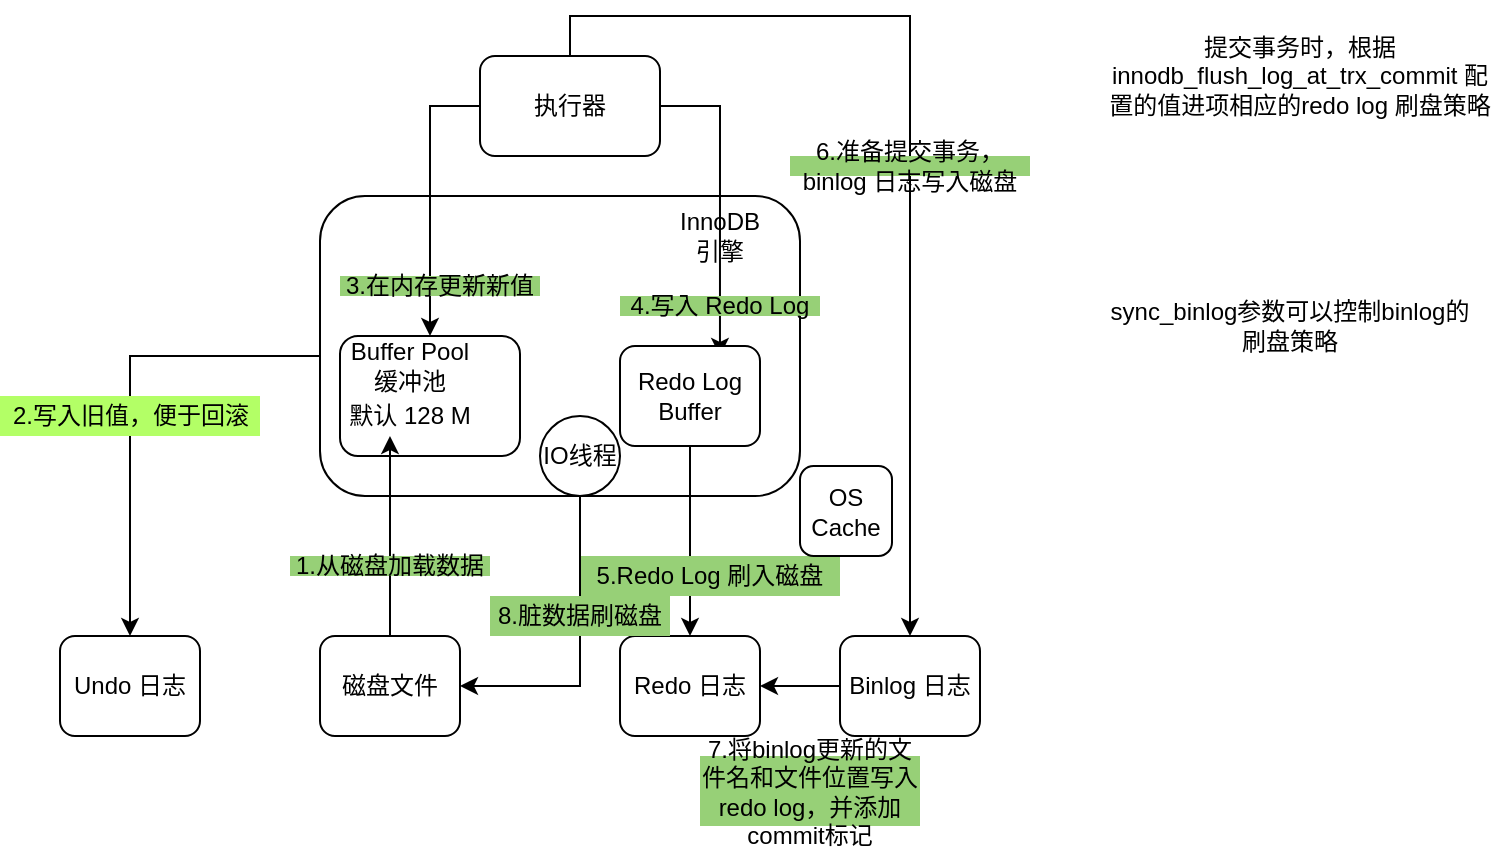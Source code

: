 <mxfile version="14.8.6" type="github">
  <diagram id="CXPO-AR_0RYmUid8dirL" name="Page-1">
    <mxGraphModel dx="981" dy="526" grid="1" gridSize="10" guides="1" tooltips="1" connect="1" arrows="1" fold="1" page="1" pageScale="1" pageWidth="827" pageHeight="1169" math="0" shadow="0">
      <root>
        <mxCell id="0" />
        <mxCell id="1" parent="0" />
        <mxCell id="n2ZijQBZMGM2VzN1pB6L-13" style="edgeStyle=orthogonalEdgeStyle;rounded=0;orthogonalLoop=1;jettySize=auto;html=1;entryX=0.5;entryY=0;entryDx=0;entryDy=0;startArrow=none;" edge="1" parent="1" source="n2ZijQBZMGM2VzN1pB6L-14" target="n2ZijQBZMGM2VzN1pB6L-9">
          <mxGeometry relative="1" as="geometry" />
        </mxCell>
        <mxCell id="n2ZijQBZMGM2VzN1pB6L-1" value="" style="rounded=1;whiteSpace=wrap;html=1;" vertex="1" parent="1">
          <mxGeometry x="250" y="240" width="240" height="150" as="geometry" />
        </mxCell>
        <mxCell id="n2ZijQBZMGM2VzN1pB6L-31" style="edgeStyle=orthogonalEdgeStyle;rounded=0;orthogonalLoop=1;jettySize=auto;html=1;exitX=0;exitY=0.5;exitDx=0;exitDy=0;entryX=0.5;entryY=0;entryDx=0;entryDy=0;" edge="1" parent="1" source="n2ZijQBZMGM2VzN1pB6L-2" target="n2ZijQBZMGM2VzN1pB6L-5">
          <mxGeometry relative="1" as="geometry" />
        </mxCell>
        <mxCell id="n2ZijQBZMGM2VzN1pB6L-32" style="edgeStyle=orthogonalEdgeStyle;rounded=0;orthogonalLoop=1;jettySize=auto;html=1;exitX=1;exitY=0.5;exitDx=0;exitDy=0;entryX=0.714;entryY=0.1;entryDx=0;entryDy=0;entryPerimeter=0;" edge="1" parent="1" source="n2ZijQBZMGM2VzN1pB6L-2" target="n2ZijQBZMGM2VzN1pB6L-25">
          <mxGeometry relative="1" as="geometry" />
        </mxCell>
        <mxCell id="n2ZijQBZMGM2VzN1pB6L-33" style="edgeStyle=orthogonalEdgeStyle;rounded=0;orthogonalLoop=1;jettySize=auto;html=1;exitX=0.5;exitY=0;exitDx=0;exitDy=0;" edge="1" parent="1" source="n2ZijQBZMGM2VzN1pB6L-2" target="n2ZijQBZMGM2VzN1pB6L-11">
          <mxGeometry relative="1" as="geometry" />
        </mxCell>
        <mxCell id="n2ZijQBZMGM2VzN1pB6L-2" value="执行器" style="rounded=1;whiteSpace=wrap;html=1;" vertex="1" parent="1">
          <mxGeometry x="330" y="170" width="90" height="50" as="geometry" />
        </mxCell>
        <mxCell id="n2ZijQBZMGM2VzN1pB6L-3" value="InnoDB 引擎&lt;br&gt;" style="text;html=1;strokeColor=none;fillColor=none;align=center;verticalAlign=middle;whiteSpace=wrap;rounded=0;" vertex="1" parent="1">
          <mxGeometry x="430" y="250" width="40" height="20" as="geometry" />
        </mxCell>
        <mxCell id="n2ZijQBZMGM2VzN1pB6L-5" value="" style="rounded=1;whiteSpace=wrap;html=1;" vertex="1" parent="1">
          <mxGeometry x="260" y="310" width="90" height="60" as="geometry" />
        </mxCell>
        <mxCell id="n2ZijQBZMGM2VzN1pB6L-7" value="Buffer Pool 缓冲池" style="text;html=1;strokeColor=none;fillColor=none;align=center;verticalAlign=middle;whiteSpace=wrap;rounded=0;" vertex="1" parent="1">
          <mxGeometry x="260" y="320" width="70" height="10" as="geometry" />
        </mxCell>
        <mxCell id="n2ZijQBZMGM2VzN1pB6L-8" value="默认 128 M&lt;br&gt;" style="text;html=1;strokeColor=none;fillColor=none;align=center;verticalAlign=middle;whiteSpace=wrap;rounded=0;" vertex="1" parent="1">
          <mxGeometry x="260" y="340" width="70" height="20" as="geometry" />
        </mxCell>
        <mxCell id="n2ZijQBZMGM2VzN1pB6L-9" value="Undo 日志" style="rounded=1;whiteSpace=wrap;html=1;" vertex="1" parent="1">
          <mxGeometry x="120" y="460" width="70" height="50" as="geometry" />
        </mxCell>
        <mxCell id="n2ZijQBZMGM2VzN1pB6L-10" value="Redo 日志" style="rounded=1;whiteSpace=wrap;html=1;" vertex="1" parent="1">
          <mxGeometry x="400" y="460" width="70" height="50" as="geometry" />
        </mxCell>
        <mxCell id="n2ZijQBZMGM2VzN1pB6L-38" style="edgeStyle=orthogonalEdgeStyle;rounded=0;orthogonalLoop=1;jettySize=auto;html=1;entryX=1;entryY=0.5;entryDx=0;entryDy=0;" edge="1" parent="1" source="n2ZijQBZMGM2VzN1pB6L-11" target="n2ZijQBZMGM2VzN1pB6L-10">
          <mxGeometry relative="1" as="geometry" />
        </mxCell>
        <mxCell id="n2ZijQBZMGM2VzN1pB6L-11" value="Binlog 日志" style="rounded=1;whiteSpace=wrap;html=1;" vertex="1" parent="1">
          <mxGeometry x="510" y="460" width="70" height="50" as="geometry" />
        </mxCell>
        <mxCell id="n2ZijQBZMGM2VzN1pB6L-14" value="2.写入旧值，便于回滚" style="text;html=1;align=center;verticalAlign=middle;resizable=0;points=[];autosize=1;strokeColor=none;fillColor=#B3FF66;" vertex="1" parent="1">
          <mxGeometry x="90" y="340" width="130" height="20" as="geometry" />
        </mxCell>
        <mxCell id="n2ZijQBZMGM2VzN1pB6L-15" value="" style="edgeStyle=orthogonalEdgeStyle;rounded=0;orthogonalLoop=1;jettySize=auto;html=1;entryX=0.5;entryY=0;entryDx=0;entryDy=0;endArrow=none;" edge="1" parent="1" source="n2ZijQBZMGM2VzN1pB6L-1" target="n2ZijQBZMGM2VzN1pB6L-14">
          <mxGeometry relative="1" as="geometry">
            <mxPoint x="250" y="325" as="sourcePoint" />
            <mxPoint x="155" y="430" as="targetPoint" />
            <Array as="points">
              <mxPoint x="155" y="320" />
            </Array>
          </mxGeometry>
        </mxCell>
        <mxCell id="n2ZijQBZMGM2VzN1pB6L-17" style="edgeStyle=orthogonalEdgeStyle;rounded=0;orthogonalLoop=1;jettySize=auto;html=1;entryX=0.357;entryY=1;entryDx=0;entryDy=0;entryPerimeter=0;" edge="1" parent="1" source="n2ZijQBZMGM2VzN1pB6L-16" target="n2ZijQBZMGM2VzN1pB6L-8">
          <mxGeometry relative="1" as="geometry">
            <Array as="points" />
          </mxGeometry>
        </mxCell>
        <mxCell id="n2ZijQBZMGM2VzN1pB6L-16" value="磁盘文件" style="rounded=1;whiteSpace=wrap;html=1;" vertex="1" parent="1">
          <mxGeometry x="250" y="460" width="70" height="50" as="geometry" />
        </mxCell>
        <mxCell id="n2ZijQBZMGM2VzN1pB6L-18" value="1.从磁盘加载数据" style="text;html=1;strokeColor=none;fillColor=#97D077;align=center;verticalAlign=middle;whiteSpace=wrap;rounded=0;" vertex="1" parent="1">
          <mxGeometry x="235" y="420" width="100" height="10" as="geometry" />
        </mxCell>
        <mxCell id="n2ZijQBZMGM2VzN1pB6L-23" value="3.在内存更新新值" style="text;html=1;strokeColor=none;fillColor=#97D077;align=center;verticalAlign=middle;whiteSpace=wrap;rounded=0;" vertex="1" parent="1">
          <mxGeometry x="260" y="280" width="100" height="10" as="geometry" />
        </mxCell>
        <mxCell id="n2ZijQBZMGM2VzN1pB6L-29" style="edgeStyle=orthogonalEdgeStyle;rounded=0;orthogonalLoop=1;jettySize=auto;html=1;entryX=0.5;entryY=0;entryDx=0;entryDy=0;" edge="1" parent="1" source="n2ZijQBZMGM2VzN1pB6L-25" target="n2ZijQBZMGM2VzN1pB6L-10">
          <mxGeometry relative="1" as="geometry" />
        </mxCell>
        <mxCell id="n2ZijQBZMGM2VzN1pB6L-25" value="Redo Log Buffer" style="rounded=1;whiteSpace=wrap;html=1;" vertex="1" parent="1">
          <mxGeometry x="400" y="315" width="70" height="50" as="geometry" />
        </mxCell>
        <mxCell id="n2ZijQBZMGM2VzN1pB6L-26" value="4.写入 Redo Log" style="text;html=1;strokeColor=none;fillColor=#97D077;align=center;verticalAlign=middle;whiteSpace=wrap;rounded=0;" vertex="1" parent="1">
          <mxGeometry x="400" y="290" width="100" height="10" as="geometry" />
        </mxCell>
        <mxCell id="n2ZijQBZMGM2VzN1pB6L-27" value="提交事务时，根据 innodb_flush_log_at_trx_commit 配置的值进项相应的redo log 刷盘策略" style="text;html=1;strokeColor=none;fillColor=none;align=center;verticalAlign=middle;whiteSpace=wrap;rounded=0;" vertex="1" parent="1">
          <mxGeometry x="640" y="160" width="200" height="40" as="geometry" />
        </mxCell>
        <mxCell id="n2ZijQBZMGM2VzN1pB6L-30" value="5.Redo Log 刷入磁盘" style="text;html=1;strokeColor=none;fillColor=#97D077;align=center;verticalAlign=middle;whiteSpace=wrap;rounded=0;" vertex="1" parent="1">
          <mxGeometry x="380" y="420" width="130" height="20" as="geometry" />
        </mxCell>
        <mxCell id="n2ZijQBZMGM2VzN1pB6L-34" value="6.准备提交事务，binlog 日志写入磁盘" style="text;html=1;strokeColor=none;fillColor=#97D077;align=center;verticalAlign=middle;whiteSpace=wrap;rounded=0;" vertex="1" parent="1">
          <mxGeometry x="485" y="220" width="120" height="10" as="geometry" />
        </mxCell>
        <mxCell id="n2ZijQBZMGM2VzN1pB6L-36" value="sync_binlog参数可以控制binlog的刷盘策略" style="text;html=1;strokeColor=none;fillColor=none;align=center;verticalAlign=middle;whiteSpace=wrap;rounded=0;" vertex="1" parent="1">
          <mxGeometry x="640" y="290" width="190" height="30" as="geometry" />
        </mxCell>
        <mxCell id="n2ZijQBZMGM2VzN1pB6L-37" value="OS Cache" style="rounded=1;whiteSpace=wrap;html=1;" vertex="1" parent="1">
          <mxGeometry x="490" y="375" width="46" height="45" as="geometry" />
        </mxCell>
        <mxCell id="n2ZijQBZMGM2VzN1pB6L-39" value="7.将binlog更新的文件名和文件位置写入redo log，并添加commit标记" style="text;html=1;strokeColor=none;fillColor=#97D077;align=center;verticalAlign=middle;whiteSpace=wrap;rounded=0;" vertex="1" parent="1">
          <mxGeometry x="440" y="520" width="110" height="35" as="geometry" />
        </mxCell>
        <mxCell id="n2ZijQBZMGM2VzN1pB6L-42" style="edgeStyle=orthogonalEdgeStyle;rounded=0;orthogonalLoop=1;jettySize=auto;html=1;exitX=0.5;exitY=1;exitDx=0;exitDy=0;entryX=1;entryY=0.5;entryDx=0;entryDy=0;" edge="1" parent="1" source="n2ZijQBZMGM2VzN1pB6L-40" target="n2ZijQBZMGM2VzN1pB6L-16">
          <mxGeometry relative="1" as="geometry" />
        </mxCell>
        <mxCell id="n2ZijQBZMGM2VzN1pB6L-40" value="IO线程" style="ellipse;whiteSpace=wrap;html=1;aspect=fixed;" vertex="1" parent="1">
          <mxGeometry x="360" y="350" width="40" height="40" as="geometry" />
        </mxCell>
        <mxCell id="n2ZijQBZMGM2VzN1pB6L-43" value="8.脏数据刷磁盘" style="text;html=1;strokeColor=none;fillColor=#97D077;align=center;verticalAlign=middle;whiteSpace=wrap;rounded=0;" vertex="1" parent="1">
          <mxGeometry x="335" y="440" width="90" height="20" as="geometry" />
        </mxCell>
      </root>
    </mxGraphModel>
  </diagram>
</mxfile>
